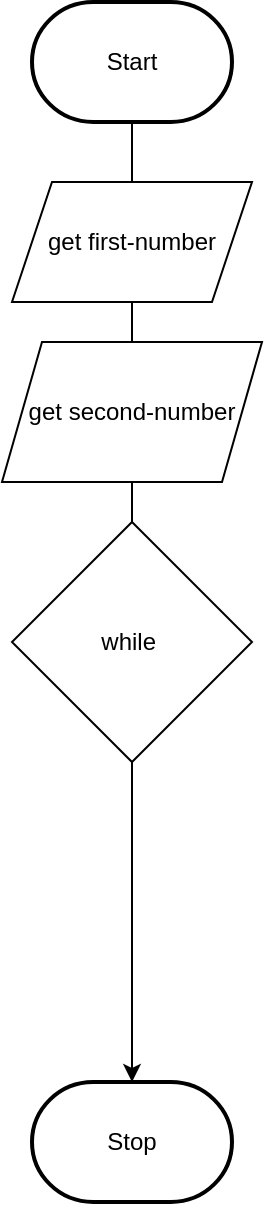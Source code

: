 <mxfile>
    <diagram id="HIP3nbAZw_EuaXWnEj3U" name="Page-1">
        <mxGraphModel dx="1086" dy="743" grid="1" gridSize="10" guides="1" tooltips="1" connect="1" arrows="1" fold="1" page="1" pageScale="1" pageWidth="850" pageHeight="1100" math="0" shadow="0">
            <root>
                <mxCell id="0"/>
                <mxCell id="1" parent="0"/>
                <mxCell id="4" style="edgeStyle=orthogonalEdgeStyle;html=1;rounded=0;startArrow=none;" parent="1" source="9" target="3" edge="1">
                    <mxGeometry relative="1" as="geometry"/>
                </mxCell>
                <mxCell id="2" value="Start" style="strokeWidth=2;html=1;shape=mxgraph.flowchart.terminator;whiteSpace=wrap;" parent="1" vertex="1">
                    <mxGeometry x="160" y="40" width="100" height="60" as="geometry"/>
                </mxCell>
                <mxCell id="3" value="Stop" style="strokeWidth=2;html=1;shape=mxgraph.flowchart.terminator;whiteSpace=wrap;" parent="1" vertex="1">
                    <mxGeometry x="160" y="580" width="100" height="60" as="geometry"/>
                </mxCell>
                <mxCell id="6" value="" style="edgeStyle=orthogonalEdgeStyle;html=1;rounded=0;endArrow=none;" edge="1" parent="1" source="2" target="5">
                    <mxGeometry relative="1" as="geometry">
                        <mxPoint x="210" y="100" as="sourcePoint"/>
                        <mxPoint x="210" y="440" as="targetPoint"/>
                    </mxGeometry>
                </mxCell>
                <mxCell id="5" value="get first-number" style="shape=parallelogram;perimeter=parallelogramPerimeter;whiteSpace=wrap;html=1;fixedSize=1;" vertex="1" parent="1">
                    <mxGeometry x="150" y="130" width="120" height="60" as="geometry"/>
                </mxCell>
                <mxCell id="8" value="" style="edgeStyle=orthogonalEdgeStyle;html=1;rounded=0;startArrow=none;endArrow=none;" edge="1" parent="1" source="5" target="7">
                    <mxGeometry relative="1" as="geometry">
                        <mxPoint x="210" y="180" as="sourcePoint"/>
                        <mxPoint x="210" y="440" as="targetPoint"/>
                    </mxGeometry>
                </mxCell>
                <mxCell id="7" value="get second-number" style="shape=parallelogram;perimeter=parallelogramPerimeter;whiteSpace=wrap;html=1;fixedSize=1;" vertex="1" parent="1">
                    <mxGeometry x="145" y="210" width="130" height="70" as="geometry"/>
                </mxCell>
                <mxCell id="10" value="" style="edgeStyle=orthogonalEdgeStyle;html=1;rounded=0;startArrow=none;endArrow=none;" edge="1" parent="1" source="7" target="9">
                    <mxGeometry relative="1" as="geometry">
                        <mxPoint x="210" y="270" as="sourcePoint"/>
                        <mxPoint x="210" y="440" as="targetPoint"/>
                    </mxGeometry>
                </mxCell>
                <mxCell id="9" value="while&amp;nbsp;" style="rhombus;whiteSpace=wrap;html=1;" vertex="1" parent="1">
                    <mxGeometry x="150" y="300" width="120" height="120" as="geometry"/>
                </mxCell>
            </root>
        </mxGraphModel>
    </diagram>
</mxfile>